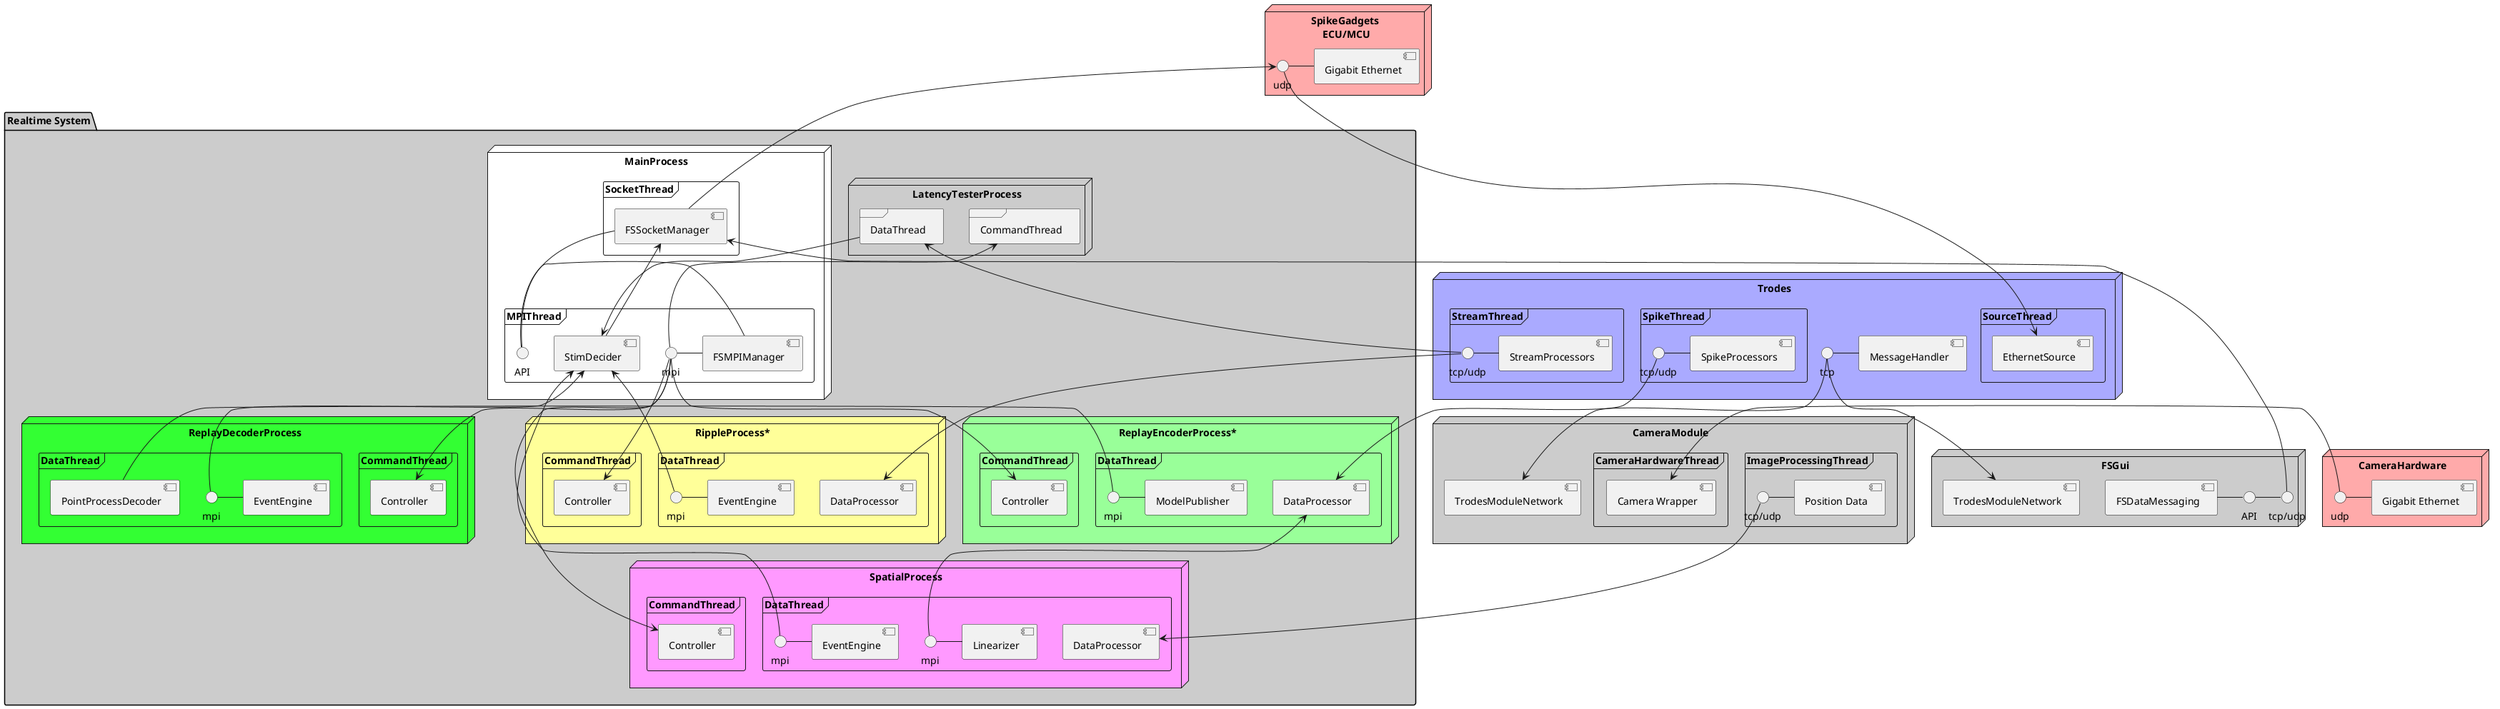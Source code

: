 @startuml

node "SpikeGadgets\n ECU/MCU" as sg #FFAAAA {
    component [Gigabit Ethernet] as sg.gige
    interface udp as sg.udp
    sg.udp - sg.gige
}

node Trodes as trodes  #AAAAFF{
    component [MessageHandler] as trodes.messagehandler
    interface tcp as trodes.message_tcp
    trodes.message_tcp - trodes.messagehandler

    frame SourceThread {
        component [EthernetSource]
        EthernetSource <-up- sg.udp
    }

    frame StreamThread {
        component [StreamProcessors]
        interface "tcp/udp" as trodes.stream_socket
        trodes.stream_socket - StreamProcessors
    }

    frame SpikeThread {
        component [SpikeProcessors]
        interface "tcp/udp" as trodes.spike_socket
        trodes.spike_socket - SpikeProcessors
    }
}

node CameraHardware as camera_hardware #FFAAAA{
    [Gigabit Ethernet] as camera_hardware.gige
    () udp as camera_hardware.udp
    camera_hardware.udp - camera_hardware.gige
}

node CameraModule as camera #CCCCCC{
    component [TrodesModuleNetwork] as camera.trodesmodulenetwork
    camera.trodesmodulenetwork <-up- trodes.message_tcp

    frame ImageProcessingThread {
        component [Position Data] as camera.pos_data
        interface "tcp/udp" as camera.pos_socket
        camera.pos_socket - camera.pos_data
    }

    frame CameraHardwareThread {
        [Camera Wrapper] as camera.wrapper
        camera.wrapper <- camera_hardware.udp
    }
}

node FSGui as fsgui #CCCCCC{
    component [TrodesModuleNetwork] as fsgui.trodesmodulenetwork
    fsgui.trodesmodulenetwork <-up- trodes.message_tcp

    component [FSDataMessaging] as fsgui.fsdata_messaging
    interface "API" as fsgui.fsdata_api
    interface "tcp/udp" as fsgui.fsdata_message_socket
    fsgui.fsdata_messaging - fsgui.fsdata_api
    fsgui.fsdata_api - fsgui.fsdata_message_socket
}

package "Realtime System" as fsdata #CCCCCC{

    node MainProcess as fsdata.main #FFFFFF{

        frame SocketThread {
            [FSSocketManager] as fsdata.main.supervisor
        }

        frame MPIThread {
            [StimDecider] as fsdata.main.stim
            () mpi as fsdata.main.mpi
            () API as fsdata.main.api
            [FSMPIManager] as fsdata.main.mpimanager
            fsdata.main.api - fsdata.main.mpimanager
            fsdata.main.mpi - fsdata.main.mpimanager
        }

        fsdata.main.supervisor - fsdata.main.api

        fsdata.main.stim -up-> fsdata.main.supervisor
        fsdata.main.supervisor -up-> sg.udp
        fsdata.main.supervisor <-up- fsgui.fsdata_message_socket

    }

    node RippleProcess* as fsdata.ripple #FFFF99 {

        frame CommandThread as fsdata.ripple.commandthread {
            [Controller] as fsdata.ripple.controller
            fsdata.ripple.controller <-up- fsdata.main.mpi
        }

        frame DataThread as fsdata.ripple.datathread{
            [DataProcessor] as fsdata.ripple.data_processor
            fsdata.ripple.data_processor <-up- trodes.stream_socket

            [EventEngine] as fsdata.ripple.event
            () mpi as fsdata.ripple.mpi_event
            fsdata.ripple.mpi_event - fsdata.ripple.event
        }

    }

    node SpatialProcess as fsdata.spatial #FF99FF{
        frame CommandThread as fsdata.spatial.commandthread {
            [Controller] as fsdata.spatial.controller
            fsdata.spatial.controller <-up- fsdata.main.mpi
        }

        frame DataThread as fsdata.spatial.datathread {
            [DataProcessor] as fsdata.spatial.data_processor
            fsdata.spatial.data_processor <-up- camera.pos_socket

            [Linearizer] as fsdata.spatial.linear
            () mpi as fsdata.spatial.mpi_linear
            fsdata.spatial.mpi_linear - fsdata.spatial.linear

            [EventEngine] as fsdata.spatial.event
            () mpi as fsdata.spatial.mpi_event
            fsdata.spatial.mpi_event - fsdata.spatial.event
        }
    }

    node ReplayEncoderProcess* as fsdata.replay_encoder #99FF99{

        frame CommandThread as fsdata.replay_encoder.commandthread {
            [Controller] as fsdata.replay_encoder.controller
            fsdata.replay_encoder.controller <-up- fsdata.main.mpi
        }

        frame DataThread as fsdata.replay_encoder.datathread {
            [DataProcessor] as fsdata.replay_encoder.data_processor
            fsdata.replay_encoder.data_processor <-up- trodes.spike_socket
            fsdata.replay_encoder.data_processor <-- fsdata.spatial.mpi_linear

            [ModelPublisher] as fsdata.replay_encoder.model
            () mpi as fsdata.replay_encoder.mpi
            fsdata.replay_encoder.mpi - fsdata.replay_encoder.model
        }
    }

    node ReplayDecoderProcess as fsdata.replay_decoder #33FF33{

        frame CommandThread as fsdata.replay_decoder.commandthread {
            [Controller] as fsdata.replay_decoder.controller
            fsdata.replay_decoder.controller <-up- fsdata.main.mpi
        }

        frame DataThread as fsdata.replay_decoder.datathread {
            [PointProcessDecoder] as fsdata.replay_decoder.pp
            fsdata.replay_decoder.pp - fsdata.replay_encoder.mpi

            [EventEngine] as fsdata.replay_decoder.event
            () mpi as fsdata.replay_decoder.mpi_event
            fsdata.replay_decoder.mpi_event - fsdata.replay_decoder.event
        }
    }

    node LatencyTesterProcess as fsdata.latency_tester {
        frame CommandThread as fsdata.latency_tester.commandthread {
        }

        frame DataThread as fsdata.latency_tester.datathread {

        }

        fsdata.latency_tester.commandthread <-- fsdata.main.mpi
        fsdata.latency_tester.datathread <-- trodes.stream_socket
        fsdata.latency_tester.datathread --> fsdata.main.stim

    }

    fsdata.main.stim <-- fsdata.spatial.mpi_event
    fsdata.main.stim <-- fsdata.ripple.mpi_event
    fsdata.main.stim <-- fsdata.replay_decoder.mpi_event

}

@enduml